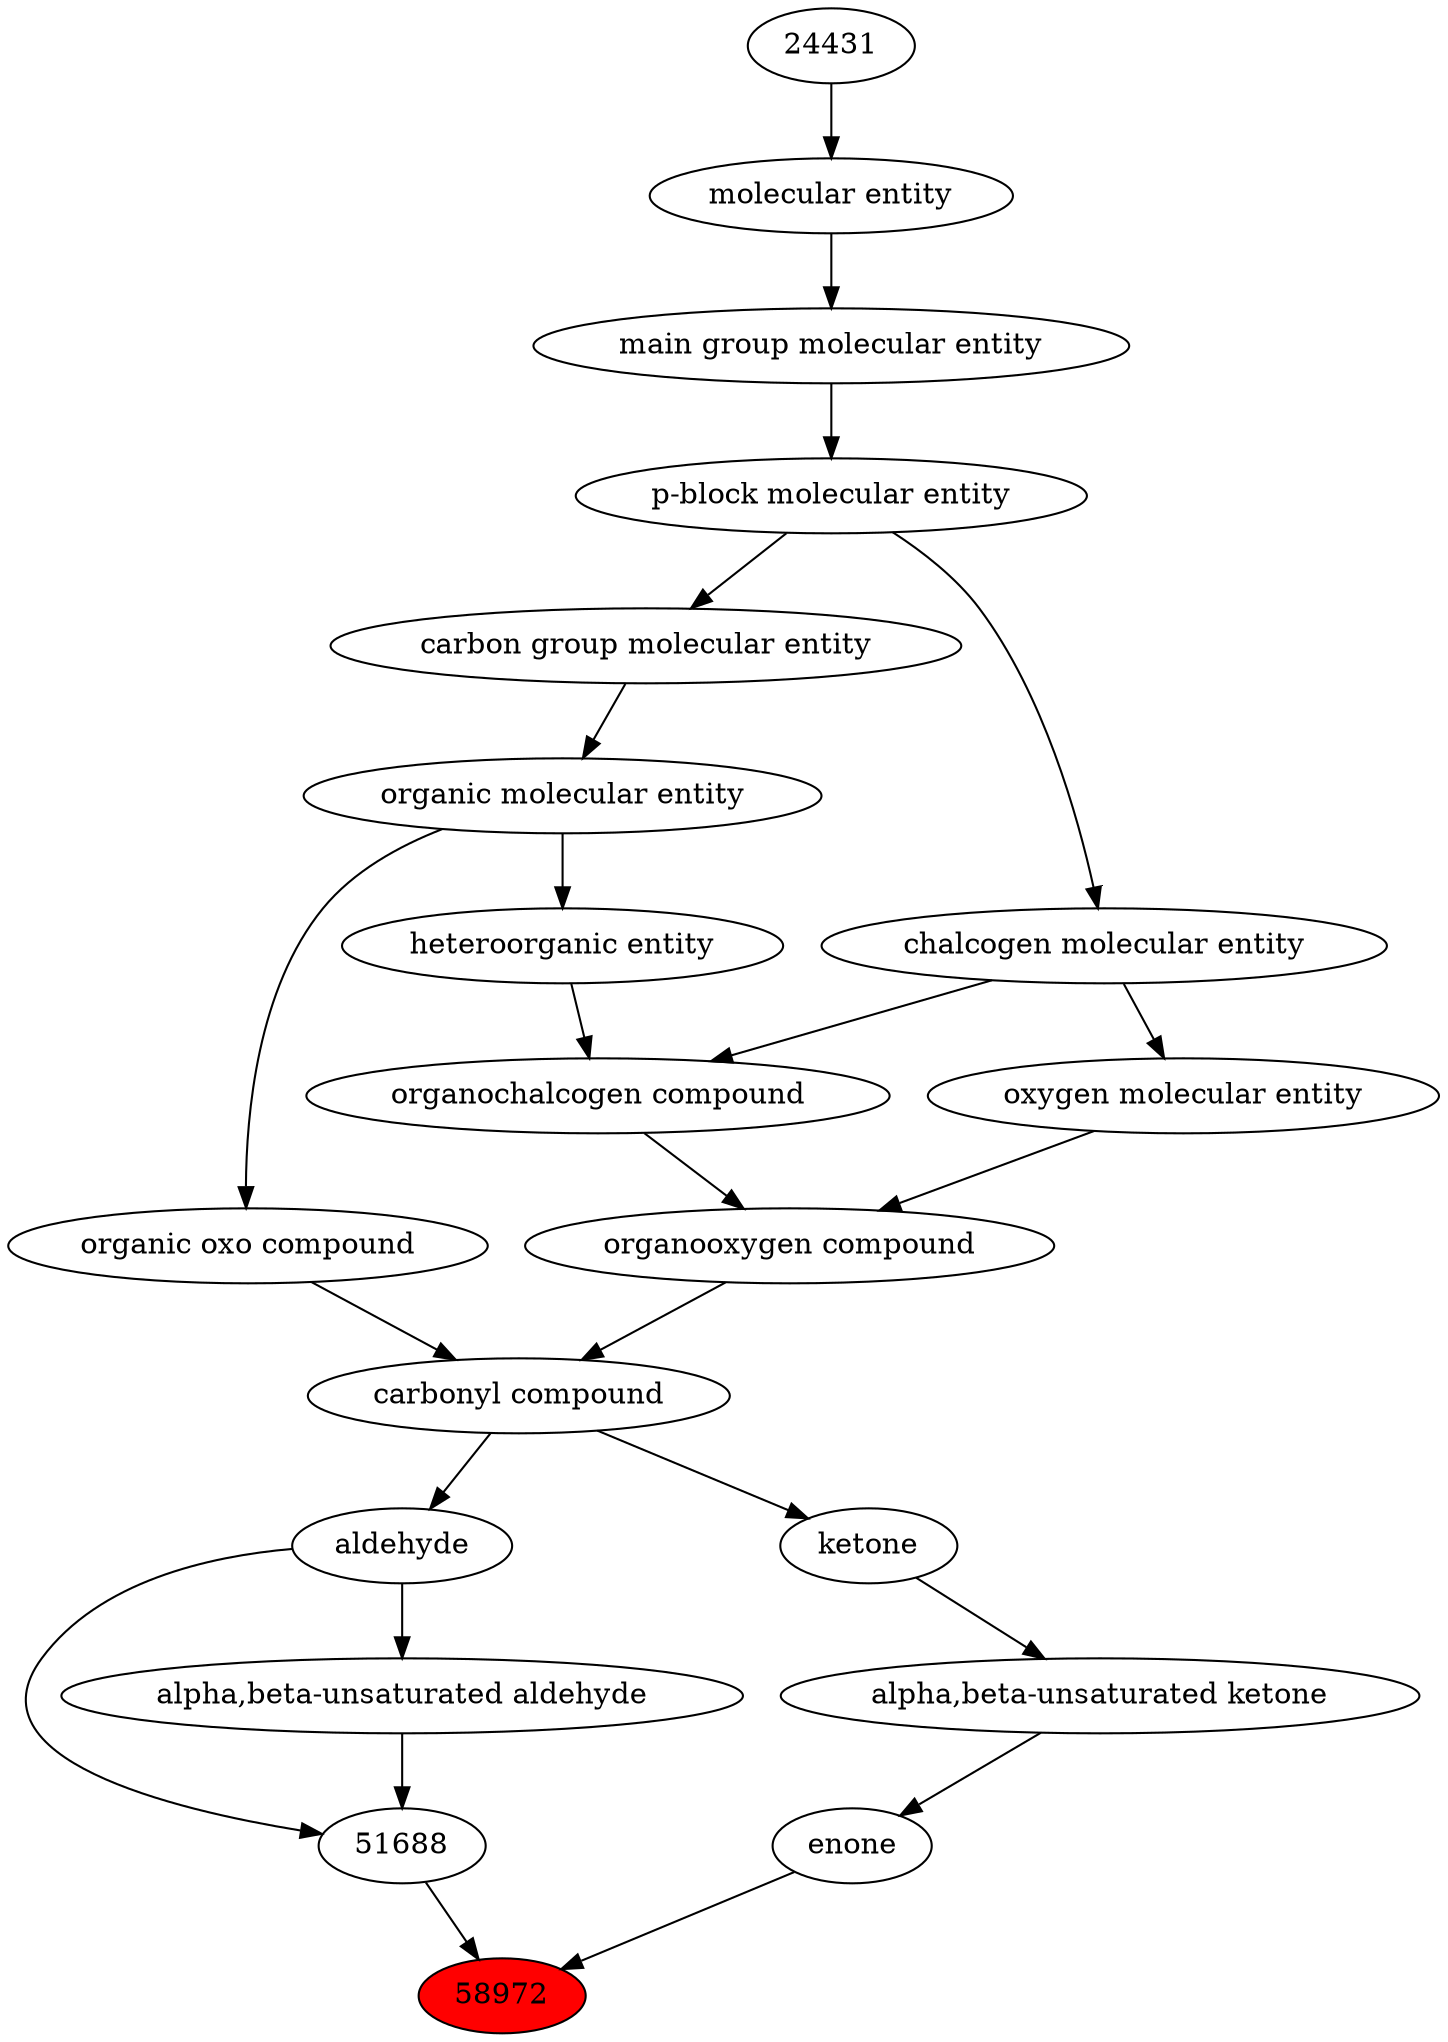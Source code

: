 digraph tree{ 
58972 [label="58972" fillcolor=red style=filled]
51688 -> 58972
51689 -> 58972
51688 [label="51688"]
51718 -> 51688
17478 -> 51688
51689 [label="enone"]
51721 -> 51689
51718 [label="alpha,beta-unsaturated aldehyde"]
17478 -> 51718
17478 [label="aldehyde"]
36586 -> 17478
51721 [label="alpha,beta-unsaturated ketone"]
17087 -> 51721
36586 [label="carbonyl compound"]
36587 -> 36586
36963 -> 36586
17087 [label="ketone"]
36586 -> 17087
36587 [label="organic oxo compound"]
50860 -> 36587
36963 [label="organooxygen compound"]
36962 -> 36963
25806 -> 36963
50860 [label="organic molecular entity"]
33582 -> 50860
36962 [label="organochalcogen compound"]
33285 -> 36962
33304 -> 36962
25806 [label="oxygen molecular entity"]
33304 -> 25806
33582 [label="carbon group molecular entity"]
33675 -> 33582
33285 [label="heteroorganic entity"]
50860 -> 33285
33304 [label="chalcogen molecular entity"]
33675 -> 33304
33675 [label="p-block molecular entity"]
33579 -> 33675
33579 [label="main group molecular entity"]
23367 -> 33579
23367 [label="molecular entity"]
24431 -> 23367
24431 [label="24431"]
}